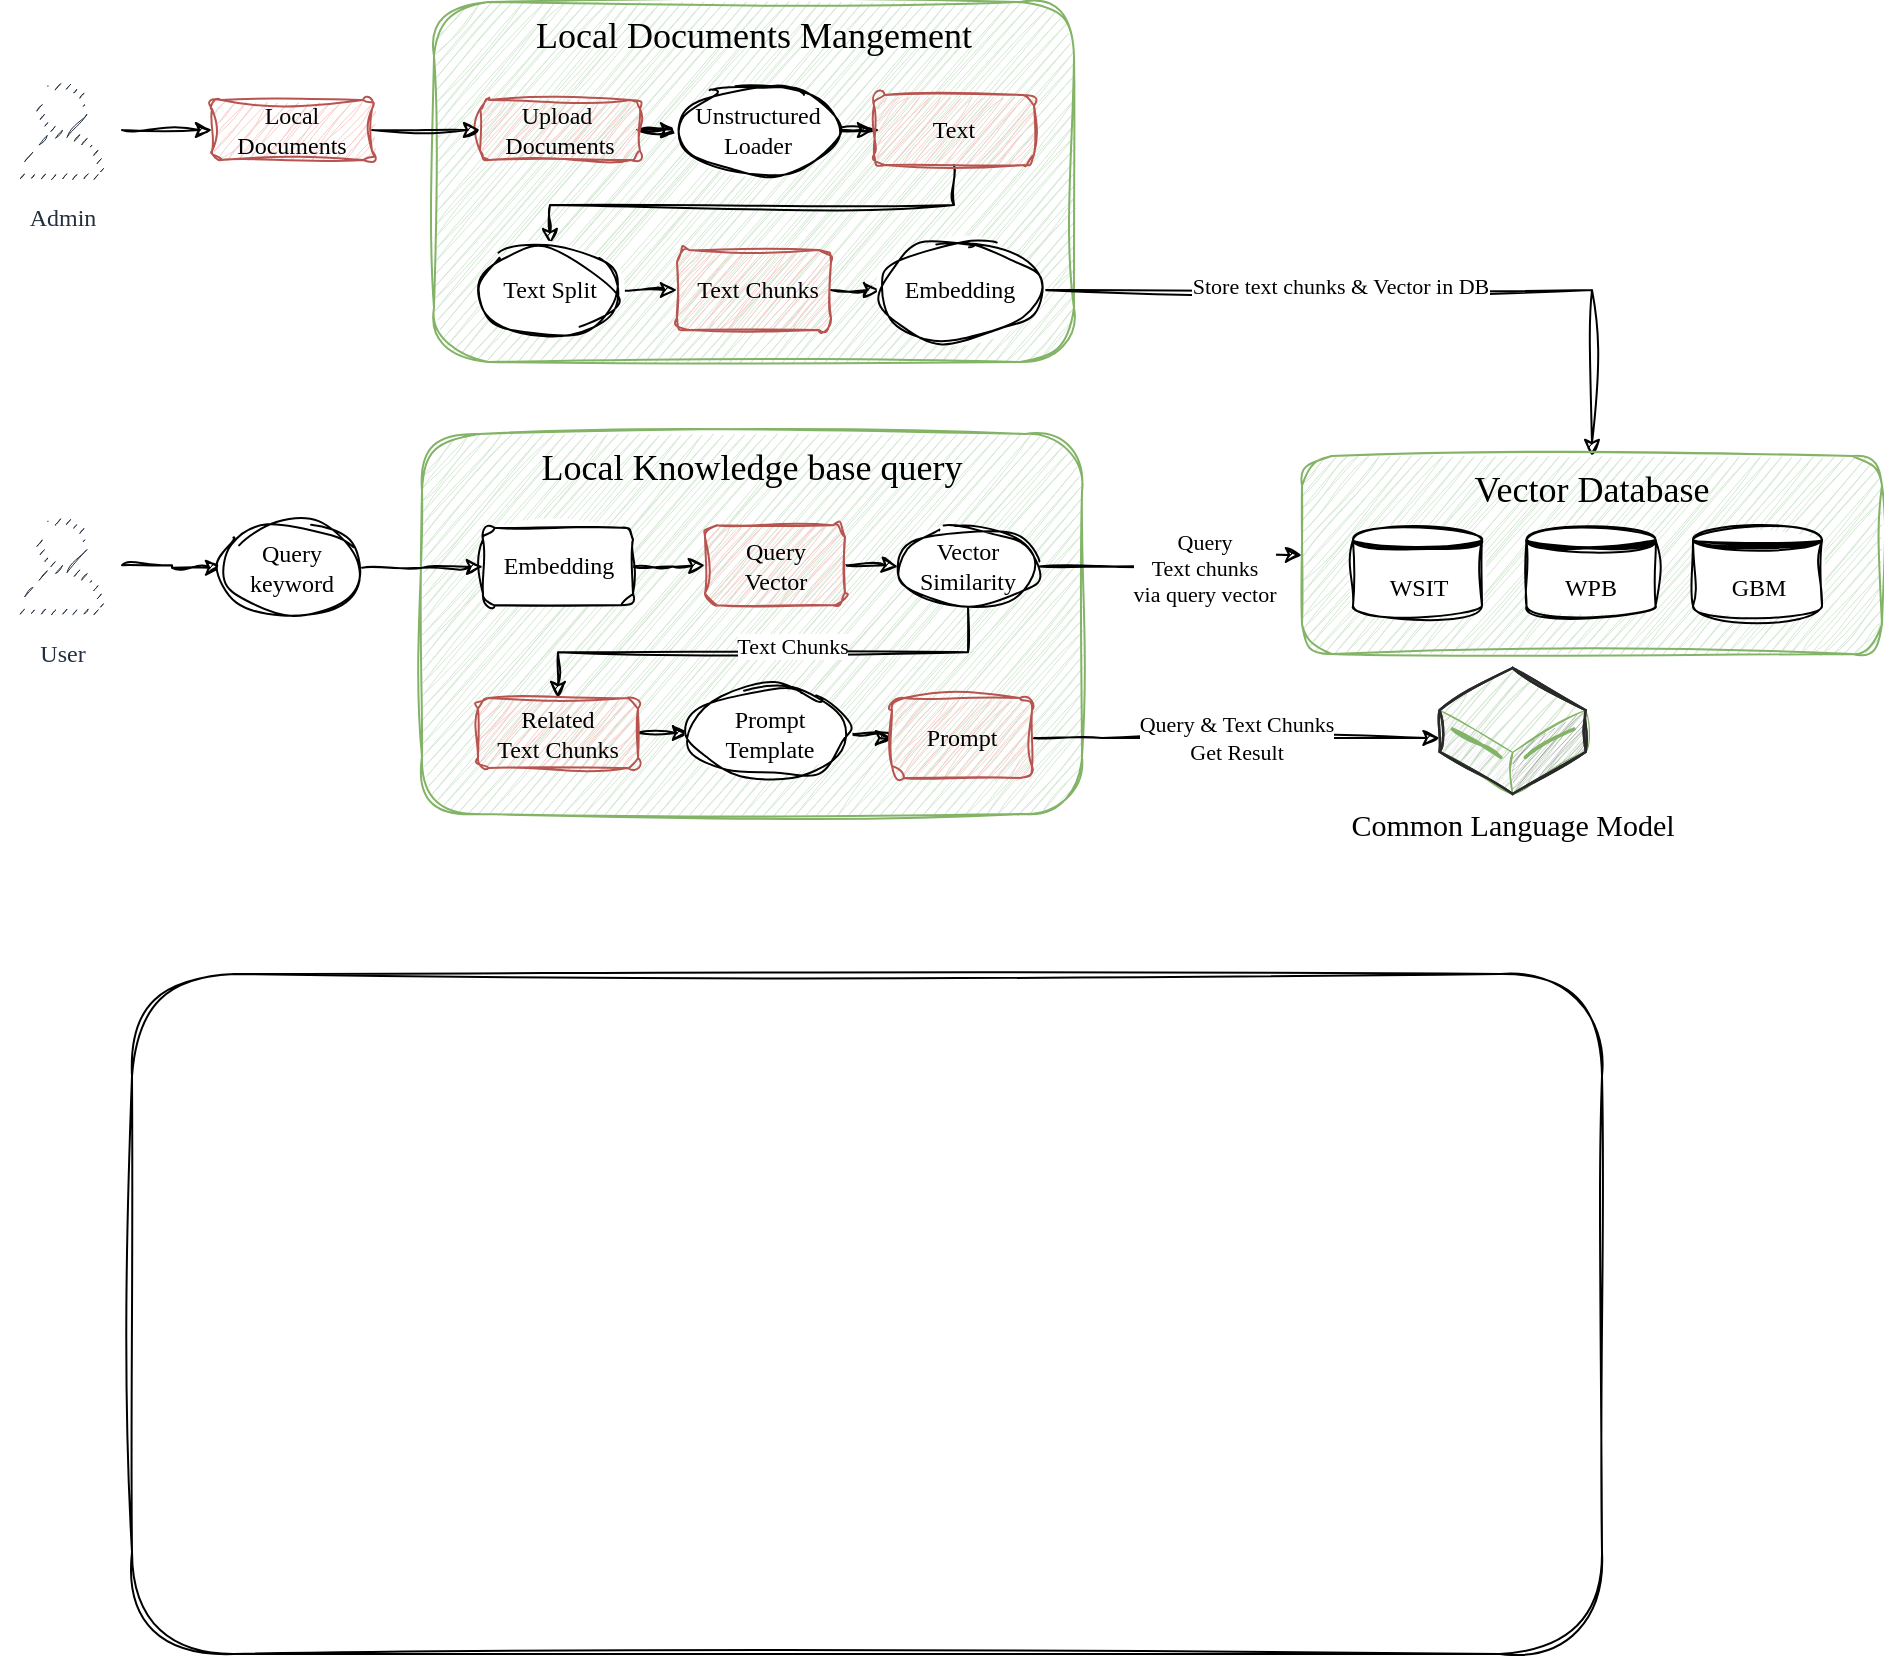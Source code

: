 <mxfile version="21.1.5" type="github">
  <diagram name="Page-1" id="c7558073-3199-34d8-9f00-42111426c3f3">
    <mxGraphModel dx="1134" dy="637" grid="1" gridSize="10" guides="1" tooltips="1" connect="1" arrows="1" fold="1" page="1" pageScale="1" pageWidth="826" pageHeight="1169" background="none" math="0" shadow="0">
      <root>
        <mxCell id="0" />
        <mxCell id="1" parent="0" />
        <mxCell id="Ko384jSdFO6o4Nu7mtTA-1" value="Local&amp;nbsp;Knowledge base query&lt;br style=&quot;font-size: 18px;&quot;&gt;" style="rounded=1;whiteSpace=wrap;sketch=1;curveFitting=1;jiggle=2;shadow=0;fillColor=#d5e8d4;strokeColor=#82b366;verticalAlign=top;fontFamily=Alkatra;fontSource=https%3A%2F%2Ffonts.googleapis.com%2Fcss%3Ffamily%3DAlkatra;labelBackgroundColor=none;labelBorderColor=none;html=1;fontSize=18;" vertex="1" parent="1">
          <mxGeometry x="330" y="400" width="330" height="190" as="geometry" />
        </mxCell>
        <mxCell id="OiK2pQIkemlY-Vq3CZWx-118" value="Local Documents Mangement" style="rounded=1;whiteSpace=wrap;sketch=1;curveFitting=1;jiggle=2;shadow=0;fillColor=#d5e8d4;strokeColor=#82b366;verticalAlign=top;fontFamily=Alkatra;fontSource=https%3A%2F%2Ffonts.googleapis.com%2Fcss%3Ffamily%3DAlkatra;html=1;fontSize=18;" parent="1" vertex="1">
          <mxGeometry x="336" y="184" width="320" height="180" as="geometry" />
        </mxCell>
        <mxCell id="Ko384jSdFO6o4Nu7mtTA-31" value="" style="edgeStyle=orthogonalEdgeStyle;rounded=0;orthogonalLoop=1;jettySize=auto;html=1;fontFamily=Alkatra;fontSource=https%3A%2F%2Ffonts.googleapis.com%2Fcss%3Ffamily%3DAlkatra;entryX=0;entryY=0.5;entryDx=0;entryDy=0;sketch=1;curveFitting=1;jiggle=2;" edge="1" parent="1" source="OiK2pQIkemlY-Vq3CZWx-98" target="Ko384jSdFO6o4Nu7mtTA-62">
          <mxGeometry relative="1" as="geometry">
            <mxPoint x="230" y="465.714" as="targetPoint" />
          </mxGeometry>
        </mxCell>
        <mxCell id="OiK2pQIkemlY-Vq3CZWx-98" value="User" style="sketch=1;outlineConnect=0;fontColor=#232F3E;gradientColor=none;strokeColor=#232F3E;fillColor=#ffffff;dashed=0;verticalLabelPosition=bottom;verticalAlign=top;align=center;html=1;fontSize=12;fontStyle=0;aspect=fixed;shape=mxgraph.aws4.resourceIcon;resIcon=mxgraph.aws4.user;curveFitting=1;jiggle=2;shadow=0;fontFamily=Alkatra;fontSource=https%3A%2F%2Ffonts.googleapis.com%2Fcss%3Ffamily%3DAlkatra;" parent="1" vertex="1">
          <mxGeometry x="120" y="435.63" width="60" height="60" as="geometry" />
        </mxCell>
        <mxCell id="Ko384jSdFO6o4Nu7mtTA-2" style="edgeStyle=orthogonalEdgeStyle;rounded=0;orthogonalLoop=1;jettySize=auto;html=1;exitX=1;exitY=0.5;exitDx=0;exitDy=0;fontFamily=Alkatra;fontSource=https%3A%2F%2Ffonts.googleapis.com%2Fcss%3Ffamily%3DAlkatra;sketch=1;curveFitting=1;jiggle=2;" edge="1" parent="1" source="OiK2pQIkemlY-Vq3CZWx-99" target="OiK2pQIkemlY-Vq3CZWx-104">
          <mxGeometry relative="1" as="geometry" />
        </mxCell>
        <mxCell id="OiK2pQIkemlY-Vq3CZWx-99" value="Upload&amp;nbsp;&lt;br&gt;Documents" style="rounded=1;whiteSpace=wrap;html=1;sketch=1;curveFitting=1;jiggle=2;shadow=0;fontFamily=Alkatra;fontSource=https%3A%2F%2Ffonts.googleapis.com%2Fcss%3Ffamily%3DAlkatra;fillColor=#f8cecc;strokeColor=#b85450;" parent="1" vertex="1">
          <mxGeometry x="359" y="233" width="80" height="30" as="geometry" />
        </mxCell>
        <mxCell id="Ko384jSdFO6o4Nu7mtTA-14" style="edgeStyle=orthogonalEdgeStyle;rounded=0;orthogonalLoop=1;jettySize=auto;html=1;exitX=1;exitY=0.5;exitDx=0;exitDy=0;fontFamily=Alkatra;fontSource=https%3A%2F%2Ffonts.googleapis.com%2Fcss%3Ffamily%3DAlkatra;sketch=1;curveFitting=1;jiggle=2;" edge="1" parent="1" source="OiK2pQIkemlY-Vq3CZWx-100" target="OiK2pQIkemlY-Vq3CZWx-112">
          <mxGeometry relative="1" as="geometry" />
        </mxCell>
        <mxCell id="OiK2pQIkemlY-Vq3CZWx-100" value="Embedding" style="rounded=1;whiteSpace=wrap;html=1;sketch=1;curveFitting=1;jiggle=2;shadow=0;fontFamily=Alkatra;fontSource=https%3A%2F%2Ffonts.googleapis.com%2Fcss%3Ffamily%3DAlkatra;" parent="1" vertex="1">
          <mxGeometry x="360.5" y="446.88" width="75" height="38.75" as="geometry" />
        </mxCell>
        <mxCell id="Ko384jSdFO6o4Nu7mtTA-3" style="edgeStyle=orthogonalEdgeStyle;rounded=0;orthogonalLoop=1;jettySize=auto;html=1;exitX=1;exitY=0.5;exitDx=0;exitDy=0;fontFamily=Alkatra;fontSource=https%3A%2F%2Ffonts.googleapis.com%2Fcss%3Ffamily%3DAlkatra;sketch=1;curveFitting=1;jiggle=2;" edge="1" parent="1" source="OiK2pQIkemlY-Vq3CZWx-104" target="OiK2pQIkemlY-Vq3CZWx-105">
          <mxGeometry relative="1" as="geometry" />
        </mxCell>
        <mxCell id="OiK2pQIkemlY-Vq3CZWx-104" value="Unstructured Loader" style="ellipse;whiteSpace=wrap;html=1;sketch=1;curveFitting=1;jiggle=2;shadow=0;fontFamily=Alkatra;fontSource=https%3A%2F%2Ffonts.googleapis.com%2Fcss%3Ffamily%3DAlkatra;" parent="1" vertex="1">
          <mxGeometry x="457.5" y="225.5" width="80" height="45" as="geometry" />
        </mxCell>
        <mxCell id="Ko384jSdFO6o4Nu7mtTA-4" style="edgeStyle=orthogonalEdgeStyle;rounded=0;orthogonalLoop=1;jettySize=auto;html=1;exitX=0.5;exitY=1;exitDx=0;exitDy=0;entryX=0.5;entryY=0;entryDx=0;entryDy=0;fontFamily=Alkatra;fontSource=https%3A%2F%2Ffonts.googleapis.com%2Fcss%3Ffamily%3DAlkatra;sketch=1;curveFitting=1;jiggle=2;" edge="1" parent="1" source="OiK2pQIkemlY-Vq3CZWx-105" target="OiK2pQIkemlY-Vq3CZWx-106">
          <mxGeometry relative="1" as="geometry">
            <mxPoint x="596" y="285.5" as="sourcePoint" />
          </mxGeometry>
        </mxCell>
        <mxCell id="OiK2pQIkemlY-Vq3CZWx-105" value="Text" style="rounded=1;whiteSpace=wrap;html=1;sketch=1;curveFitting=1;jiggle=2;shadow=0;fontFamily=Alkatra;fontSource=https%3A%2F%2Ffonts.googleapis.com%2Fcss%3Ffamily%3DAlkatra;fillColor=#f8cecc;strokeColor=#b85450;" parent="1" vertex="1">
          <mxGeometry x="556" y="230.5" width="80" height="35" as="geometry" />
        </mxCell>
        <mxCell id="Ko384jSdFO6o4Nu7mtTA-6" style="edgeStyle=orthogonalEdgeStyle;rounded=0;orthogonalLoop=1;jettySize=auto;html=1;exitX=1;exitY=0.5;exitDx=0;exitDy=0;entryX=0;entryY=0.5;entryDx=0;entryDy=0;fontFamily=Alkatra;fontSource=https%3A%2F%2Ffonts.googleapis.com%2Fcss%3Ffamily%3DAlkatra;sketch=1;curveFitting=1;jiggle=2;" edge="1" parent="1" source="OiK2pQIkemlY-Vq3CZWx-106" target="OiK2pQIkemlY-Vq3CZWx-107">
          <mxGeometry relative="1" as="geometry" />
        </mxCell>
        <mxCell id="OiK2pQIkemlY-Vq3CZWx-106" value="Text Split" style="ellipse;whiteSpace=wrap;html=1;sketch=1;curveFitting=1;jiggle=2;shadow=0;fontFamily=Alkatra;fontSource=https%3A%2F%2Ffonts.googleapis.com%2Fcss%3Ffamily%3DAlkatra;" parent="1" vertex="1">
          <mxGeometry x="359" y="305.5" width="70" height="45" as="geometry" />
        </mxCell>
        <mxCell id="Ko384jSdFO6o4Nu7mtTA-7" style="edgeStyle=orthogonalEdgeStyle;rounded=0;orthogonalLoop=1;jettySize=auto;html=1;exitX=1;exitY=0.5;exitDx=0;exitDy=0;entryX=0;entryY=0.5;entryDx=0;entryDy=0;fontFamily=Alkatra;fontSource=https%3A%2F%2Ffonts.googleapis.com%2Fcss%3Ffamily%3DAlkatra;sketch=1;curveFitting=1;jiggle=2;" edge="1" parent="1" source="OiK2pQIkemlY-Vq3CZWx-107" target="OiK2pQIkemlY-Vq3CZWx-108">
          <mxGeometry relative="1" as="geometry" />
        </mxCell>
        <mxCell id="OiK2pQIkemlY-Vq3CZWx-107" value="&amp;nbsp;Text Chunks" style="rounded=1;whiteSpace=wrap;html=1;sketch=1;curveFitting=1;jiggle=2;shadow=0;fontFamily=Alkatra;fontSource=https%3A%2F%2Ffonts.googleapis.com%2Fcss%3Ffamily%3DAlkatra;fillColor=#f8cecc;strokeColor=#b85450;" parent="1" vertex="1">
          <mxGeometry x="457.5" y="308" width="77" height="40" as="geometry" />
        </mxCell>
        <mxCell id="Ko384jSdFO6o4Nu7mtTA-10" style="edgeStyle=orthogonalEdgeStyle;rounded=0;orthogonalLoop=1;jettySize=auto;html=1;exitX=1;exitY=0.5;exitDx=0;exitDy=0;entryX=0.5;entryY=0;entryDx=0;entryDy=0;fontFamily=Alkatra;fontSource=https%3A%2F%2Ffonts.googleapis.com%2Fcss%3Ffamily%3DAlkatra;sketch=1;curveFitting=1;jiggle=2;" edge="1" parent="1" source="OiK2pQIkemlY-Vq3CZWx-108" target="Ko384jSdFO6o4Nu7mtTA-60">
          <mxGeometry relative="1" as="geometry">
            <mxPoint x="775.62" y="435.63" as="targetPoint" />
          </mxGeometry>
        </mxCell>
        <mxCell id="Ko384jSdFO6o4Nu7mtTA-66" value="Store text chunks &amp;amp; Vector in DB" style="edgeLabel;html=1;align=center;verticalAlign=middle;resizable=0;points=[];fontFamily=Alkatra;fontSource=https%3A%2F%2Ffonts.googleapis.com%2Fcss%3Ffamily%3DAlkatra;" vertex="1" connectable="0" parent="Ko384jSdFO6o4Nu7mtTA-10">
          <mxGeometry x="-0.165" y="2" relative="1" as="geometry">
            <mxPoint as="offset" />
          </mxGeometry>
        </mxCell>
        <mxCell id="OiK2pQIkemlY-Vq3CZWx-108" value="Embedding" style="ellipse;whiteSpace=wrap;html=1;sketch=1;curveFitting=1;jiggle=2;shadow=0;fontFamily=Alkatra;fontSource=https%3A%2F%2Ffonts.googleapis.com%2Fcss%3Ffamily%3DAlkatra;" parent="1" vertex="1">
          <mxGeometry x="559" y="303" width="80" height="50" as="geometry" />
        </mxCell>
        <mxCell id="Ko384jSdFO6o4Nu7mtTA-11" value="Query&lt;br&gt;Text chunks &lt;br&gt;via query vector" style="edgeStyle=orthogonalEdgeStyle;rounded=0;orthogonalLoop=1;jettySize=auto;html=1;exitX=1;exitY=0.5;exitDx=0;exitDy=0;fontFamily=Alkatra;fontSource=https%3A%2F%2Ffonts.googleapis.com%2Fcss%3Ffamily%3DAlkatra;entryX=0;entryY=0.5;entryDx=0;entryDy=0;sketch=1;curveFitting=1;jiggle=2;" edge="1" parent="1" source="OiK2pQIkemlY-Vq3CZWx-110" target="Ko384jSdFO6o4Nu7mtTA-60">
          <mxGeometry x="0.274" y="-6" relative="1" as="geometry">
            <mxPoint x="733.12" y="465.63" as="targetPoint" />
            <Array as="points">
              <mxPoint x="704" y="466" />
              <mxPoint x="704" y="461" />
            </Array>
            <mxPoint x="1" as="offset" />
          </mxGeometry>
        </mxCell>
        <mxCell id="Ko384jSdFO6o4Nu7mtTA-19" style="edgeStyle=orthogonalEdgeStyle;rounded=0;orthogonalLoop=1;jettySize=auto;html=1;exitX=0.5;exitY=1;exitDx=0;exitDy=0;fontFamily=Alkatra;fontSource=https%3A%2F%2Ffonts.googleapis.com%2Fcss%3Ffamily%3DAlkatra;sketch=1;curveFitting=1;jiggle=2;" edge="1" parent="1" source="OiK2pQIkemlY-Vq3CZWx-110" target="OiK2pQIkemlY-Vq3CZWx-111">
          <mxGeometry relative="1" as="geometry" />
        </mxCell>
        <mxCell id="Ko384jSdFO6o4Nu7mtTA-64" value="Text Chunks" style="edgeLabel;html=1;align=center;verticalAlign=middle;resizable=0;points=[];fontFamily=Alkatra;fontSource=https%3A%2F%2Ffonts.googleapis.com%2Fcss%3Ffamily%3DAlkatra;" vertex="1" connectable="0" parent="Ko384jSdFO6o4Nu7mtTA-19">
          <mxGeometry x="-0.112" y="-3" relative="1" as="geometry">
            <mxPoint as="offset" />
          </mxGeometry>
        </mxCell>
        <mxCell id="OiK2pQIkemlY-Vq3CZWx-110" value="Vector &lt;br&gt;Similarity" style="ellipse;whiteSpace=wrap;html=1;sketch=1;curveFitting=1;jiggle=2;shadow=0;fontFamily=Alkatra;fontSource=https%3A%2F%2Ffonts.googleapis.com%2Fcss%3Ffamily%3DAlkatra;" parent="1" vertex="1">
          <mxGeometry x="568" y="446.25" width="70" height="40" as="geometry" />
        </mxCell>
        <mxCell id="Ko384jSdFO6o4Nu7mtTA-20" style="edgeStyle=orthogonalEdgeStyle;rounded=0;orthogonalLoop=1;jettySize=auto;html=1;exitX=1;exitY=0.5;exitDx=0;exitDy=0;entryX=0;entryY=0.5;entryDx=0;entryDy=0;fontFamily=Alkatra;fontSource=https%3A%2F%2Ffonts.googleapis.com%2Fcss%3Ffamily%3DAlkatra;sketch=1;curveFitting=1;jiggle=2;" edge="1" parent="1" source="OiK2pQIkemlY-Vq3CZWx-111" target="OiK2pQIkemlY-Vq3CZWx-114">
          <mxGeometry relative="1" as="geometry" />
        </mxCell>
        <mxCell id="OiK2pQIkemlY-Vq3CZWx-111" value="Related&lt;br&gt;Text Chunks" style="rounded=1;whiteSpace=wrap;html=1;sketch=1;curveFitting=1;jiggle=2;shadow=0;fontFamily=Alkatra;fontSource=https%3A%2F%2Ffonts.googleapis.com%2Fcss%3Ffamily%3DAlkatra;fillColor=#f8cecc;strokeColor=#b85450;" parent="1" vertex="1">
          <mxGeometry x="358" y="532" width="80" height="35" as="geometry" />
        </mxCell>
        <mxCell id="Ko384jSdFO6o4Nu7mtTA-13" style="edgeStyle=orthogonalEdgeStyle;rounded=0;orthogonalLoop=1;jettySize=auto;html=1;exitX=1;exitY=0.5;exitDx=0;exitDy=0;fontFamily=Alkatra;fontSource=https%3A%2F%2Ffonts.googleapis.com%2Fcss%3Ffamily%3DAlkatra;sketch=1;curveFitting=1;jiggle=2;" edge="1" parent="1" source="OiK2pQIkemlY-Vq3CZWx-112" target="OiK2pQIkemlY-Vq3CZWx-110">
          <mxGeometry relative="1" as="geometry" />
        </mxCell>
        <mxCell id="OiK2pQIkemlY-Vq3CZWx-112" value="Query&lt;br&gt;Vector" style="rounded=1;whiteSpace=wrap;html=1;sketch=1;curveFitting=1;jiggle=2;shadow=0;fontFamily=Alkatra;fontSource=https%3A%2F%2Ffonts.googleapis.com%2Fcss%3Ffamily%3DAlkatra;fillColor=#f8cecc;strokeColor=#b85450;" parent="1" vertex="1">
          <mxGeometry x="471.5" y="445.63" width="70" height="40" as="geometry" />
        </mxCell>
        <mxCell id="Ko384jSdFO6o4Nu7mtTA-30" value="" style="edgeStyle=orthogonalEdgeStyle;rounded=0;orthogonalLoop=1;jettySize=auto;html=1;fontFamily=Alkatra;fontSource=https%3A%2F%2Ffonts.googleapis.com%2Fcss%3Ffamily%3DAlkatra;exitX=1;exitY=0.5;exitDx=0;exitDy=0;sketch=1;curveFitting=1;jiggle=2;" edge="1" parent="1" source="Ko384jSdFO6o4Nu7mtTA-62" target="OiK2pQIkemlY-Vq3CZWx-100">
          <mxGeometry relative="1" as="geometry">
            <mxPoint x="300" y="465.714" as="sourcePoint" />
          </mxGeometry>
        </mxCell>
        <mxCell id="Ko384jSdFO6o4Nu7mtTA-29" value="" style="edgeStyle=orthogonalEdgeStyle;rounded=0;orthogonalLoop=1;jettySize=auto;html=1;fontFamily=Alkatra;fontSource=https%3A%2F%2Ffonts.googleapis.com%2Fcss%3Ffamily%3DAlkatra;sketch=1;curveFitting=1;jiggle=2;" edge="1" parent="1" source="OiK2pQIkemlY-Vq3CZWx-114" target="Ko384jSdFO6o4Nu7mtTA-21">
          <mxGeometry relative="1" as="geometry" />
        </mxCell>
        <mxCell id="OiK2pQIkemlY-Vq3CZWx-114" value="Prompt&lt;br&gt;Template" style="ellipse;whiteSpace=wrap;html=1;sketch=1;curveFitting=1;jiggle=2;shadow=0;fontFamily=Alkatra;fontSource=https%3A%2F%2Ffonts.googleapis.com%2Fcss%3Ffamily%3DAlkatra;" parent="1" vertex="1">
          <mxGeometry x="463.5" y="527" width="80" height="45" as="geometry" />
        </mxCell>
        <mxCell id="Ko384jSdFO6o4Nu7mtTA-32" value="Query &amp;amp;&amp;nbsp;Text Chunks&lt;br&gt;Get Result" style="edgeStyle=orthogonalEdgeStyle;rounded=0;orthogonalLoop=1;jettySize=auto;html=1;fontFamily=Alkatra;fontSource=https%3A%2F%2Ffonts.googleapis.com%2Fcss%3Ffamily%3DAlkatra;sketch=1;curveFitting=1;jiggle=2;" edge="1" parent="1" source="Ko384jSdFO6o4Nu7mtTA-21" target="Ko384jSdFO6o4Nu7mtTA-25">
          <mxGeometry relative="1" as="geometry">
            <Array as="points">
              <mxPoint x="670" y="552" />
              <mxPoint x="670" y="552" />
            </Array>
          </mxGeometry>
        </mxCell>
        <mxCell id="Ko384jSdFO6o4Nu7mtTA-21" value="Prompt" style="rounded=1;whiteSpace=wrap;html=1;sketch=1;curveFitting=1;jiggle=2;shadow=0;fontFamily=Alkatra;fontSource=https%3A%2F%2Ffonts.googleapis.com%2Fcss%3Ffamily%3DAlkatra;fillColor=#f8cecc;strokeColor=#b85450;" vertex="1" parent="1">
          <mxGeometry x="565" y="532" width="70" height="40" as="geometry" />
        </mxCell>
        <mxCell id="Ko384jSdFO6o4Nu7mtTA-25" value="Common Language Model" style="verticalLabelPosition=bottom;verticalAlign=top;strokeWidth=1;align=center;outlineConnect=0;dashed=0;outlineConnect=0;shape=mxgraph.aws3d.dataServer;strokeColor=#82b366;aspect=fixed;sketch=1;curveFitting=1;jiggle=2;fillColor=#d5e8d4;fontFamily=Alkatra;fontSource=https%3A%2F%2Ffonts.googleapis.com%2Fcss%3Ffamily%3DAlkatra;html=1;fontSize=15;" vertex="1" parent="1">
          <mxGeometry x="838.77" y="517" width="73.11" height="63" as="geometry" />
        </mxCell>
        <mxCell id="Ko384jSdFO6o4Nu7mtTA-41" value="" style="edgeStyle=orthogonalEdgeStyle;rounded=0;orthogonalLoop=1;jettySize=auto;html=1;sketch=1;curveFitting=1;jiggle=2;fontFamily=Alkatra;fontSource=https%3A%2F%2Ffonts.googleapis.com%2Fcss%3Ffamily%3DAlkatra;" edge="1" parent="1" source="Ko384jSdFO6o4Nu7mtTA-33" target="Ko384jSdFO6o4Nu7mtTA-39">
          <mxGeometry relative="1" as="geometry" />
        </mxCell>
        <mxCell id="Ko384jSdFO6o4Nu7mtTA-33" value="Admin" style="sketch=1;outlineConnect=0;fontColor=#232F3E;gradientColor=none;strokeColor=#232F3E;fillColor=#ffffff;dashed=0;verticalLabelPosition=bottom;verticalAlign=top;align=center;html=1;fontSize=12;fontStyle=0;aspect=fixed;shape=mxgraph.aws4.resourceIcon;resIcon=mxgraph.aws4.user;curveFitting=1;jiggle=2;shadow=0;fontFamily=Alkatra;fontSource=https%3A%2F%2Ffonts.googleapis.com%2Fcss%3Ffamily%3DAlkatra;" vertex="1" parent="1">
          <mxGeometry x="120" y="218" width="60" height="60" as="geometry" />
        </mxCell>
        <mxCell id="Ko384jSdFO6o4Nu7mtTA-42" value="" style="edgeStyle=orthogonalEdgeStyle;rounded=0;orthogonalLoop=1;jettySize=auto;html=1;sketch=1;curveFitting=1;jiggle=2;fontFamily=Alkatra;fontSource=https%3A%2F%2Ffonts.googleapis.com%2Fcss%3Ffamily%3DAlkatra;" edge="1" parent="1" source="Ko384jSdFO6o4Nu7mtTA-39" target="OiK2pQIkemlY-Vq3CZWx-99">
          <mxGeometry relative="1" as="geometry" />
        </mxCell>
        <mxCell id="Ko384jSdFO6o4Nu7mtTA-39" value="Local &lt;br&gt;Documents" style="rounded=1;whiteSpace=wrap;html=1;sketch=1;curveFitting=1;jiggle=2;shadow=0;fontFamily=Alkatra;fontSource=https%3A%2F%2Ffonts.googleapis.com%2Fcss%3Ffamily%3DAlkatra;fillColor=#f8cecc;strokeColor=#b85450;" vertex="1" parent="1">
          <mxGeometry x="225" y="233" width="80" height="30" as="geometry" />
        </mxCell>
        <mxCell id="Ko384jSdFO6o4Nu7mtTA-61" value="" style="group;sketch=1;curveFitting=1;jiggle=2;fontFamily=Alkatra;fontSource=https%3A%2F%2Ffonts.googleapis.com%2Fcss%3Ffamily%3DAlkatra;" vertex="1" connectable="0" parent="1">
          <mxGeometry x="770" y="411" width="290" height="99" as="geometry" />
        </mxCell>
        <mxCell id="Ko384jSdFO6o4Nu7mtTA-60" value="Vector Database" style="rounded=1;whiteSpace=wrap;sketch=1;curveFitting=1;jiggle=2;shadow=0;fillColor=#d5e8d4;strokeColor=#82b366;verticalAlign=top;fontFamily=Alkatra;fontSource=https%3A%2F%2Ffonts.googleapis.com%2Fcss%3Ffamily%3DAlkatra;labelBackgroundColor=none;labelBorderColor=none;html=1;fontSize=18;" vertex="1" parent="Ko384jSdFO6o4Nu7mtTA-61">
          <mxGeometry width="290" height="99" as="geometry" />
        </mxCell>
        <mxCell id="Ko384jSdFO6o4Nu7mtTA-46" value="WSIT" style="shape=datastore;whiteSpace=wrap;html=1;sketch=1;curveFitting=1;jiggle=2;fontFamily=Alkatra;fontSource=https%3A%2F%2Ffonts.googleapis.com%2Fcss%3Ffamily%3DAlkatra;container=0;" vertex="1" parent="Ko384jSdFO6o4Nu7mtTA-61">
          <mxGeometry x="25.5" y="36" width="64.5" height="45" as="geometry" />
        </mxCell>
        <mxCell id="Ko384jSdFO6o4Nu7mtTA-51" value="WPB" style="shape=datastore;whiteSpace=wrap;html=1;sketch=1;curveFitting=1;jiggle=2;fontFamily=Alkatra;fontSource=https%3A%2F%2Ffonts.googleapis.com%2Fcss%3Ffamily%3DAlkatra;container=0;" vertex="1" parent="Ko384jSdFO6o4Nu7mtTA-61">
          <mxGeometry x="112.25" y="36" width="64.5" height="45" as="geometry" />
        </mxCell>
        <mxCell id="Ko384jSdFO6o4Nu7mtTA-52" value="GBM" style="shape=datastore;whiteSpace=wrap;html=1;sketch=1;curveFitting=1;jiggle=2;fontFamily=Alkatra;fontSource=https%3A%2F%2Ffonts.googleapis.com%2Fcss%3Ffamily%3DAlkatra;container=0;" vertex="1" parent="Ko384jSdFO6o4Nu7mtTA-61">
          <mxGeometry x="195.5" y="36" width="64.5" height="45" as="geometry" />
        </mxCell>
        <mxCell id="Ko384jSdFO6o4Nu7mtTA-62" value="Query keyword" style="ellipse;whiteSpace=wrap;html=1;sketch=1;curveFitting=1;jiggle=2;shadow=0;fontFamily=Alkatra;fontSource=https%3A%2F%2Ffonts.googleapis.com%2Fcss%3Ffamily%3DAlkatra;" vertex="1" parent="1">
          <mxGeometry x="230" y="443.75" width="70" height="46.25" as="geometry" />
        </mxCell>
        <mxCell id="Ko384jSdFO6o4Nu7mtTA-65" value="" style="rounded=1;whiteSpace=wrap;html=1;sketch=1;curveFitting=1;jiggle=2;" vertex="1" parent="1">
          <mxGeometry x="185" y="670" width="735" height="340" as="geometry" />
        </mxCell>
      </root>
    </mxGraphModel>
  </diagram>
</mxfile>
